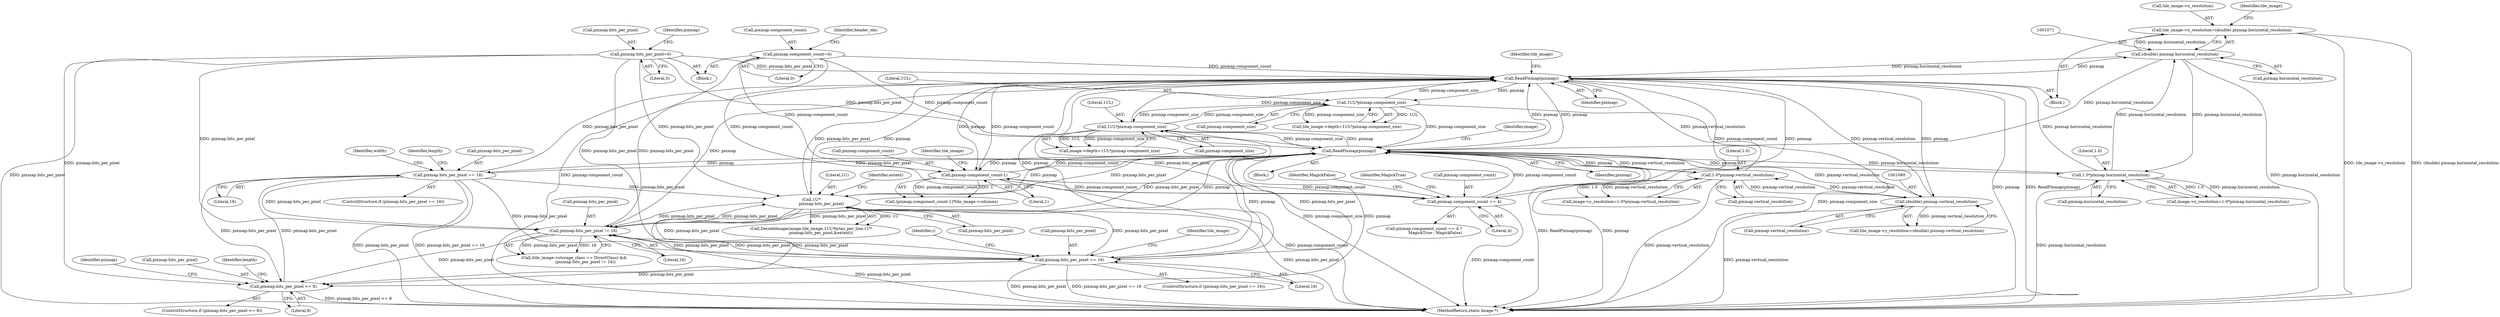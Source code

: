digraph "0_ImageMagick_f6e9d0d9955e85bdd7540b251cd50d598dacc5e6_46@pointer" {
"1001066" [label="(Call,tile_image->x_resolution=(double) pixmap.horizontal_resolution)"];
"1001070" [label="(Call,(double) pixmap.horizontal_resolution)"];
"1001043" [label="(Call,ReadPixmap(pixmap))"];
"1001049" [label="(Call,1UL*pixmap.component_size)"];
"1000728" [label="(Call,1UL*pixmap.component_size)"];
"1000722" [label="(Call,ReadPixmap(pixmap))"];
"1000746" [label="(Call,1.0*pixmap.vertical_resolution)"];
"1001079" [label="(Call,(double) pixmap.vertical_resolution)"];
"1000215" [label="(Call,pixmap.component_count=0)"];
"1000817" [label="(Call,pixmap.bits_per_pixel == 16)"];
"1000808" [label="(Call,pixmap.bits_per_pixel <= 8)"];
"1001406" [label="(Call,1U*\n                pixmap.bits_per_pixel)"];
"1001717" [label="(Call,pixmap.bits_per_pixel != 16)"];
"1000210" [label="(Call,pixmap.bits_per_pixel=0)"];
"1001547" [label="(Call,pixmap.bits_per_pixel == 16)"];
"1000737" [label="(Call,1.0*pixmap.horizontal_resolution)"];
"1001726" [label="(Call,pixmap.component_count-1)"];
"1001059" [label="(Call,pixmap.component_count == 4)"];
"1000746" [label="(Call,1.0*pixmap.vertical_resolution)"];
"1000729" [label="(Literal,1UL)"];
"1001063" [label="(Literal,4)"];
"1001070" [label="(Call,(double) pixmap.horizontal_resolution)"];
"1001045" [label="(Call,tile_image->depth=1UL*pixmap.component_size)"];
"1000819" [label="(Identifier,pixmap)"];
"1000219" [label="(Literal,0)"];
"1001049" [label="(Call,1UL*pixmap.component_size)"];
"1001406" [label="(Call,1U*\n                pixmap.bits_per_pixel)"];
"1000823" [label="(Identifier,width)"];
"1001412" [label="(Identifier,extent)"];
"1000808" [label="(Call,pixmap.bits_per_pixel <= 8)"];
"1000726" [label="(Identifier,image)"];
"1000747" [label="(Literal,1.0)"];
"1001059" [label="(Call,pixmap.component_count == 4)"];
"1000809" [label="(Call,pixmap.bits_per_pixel)"];
"1000739" [label="(Call,pixmap.horizontal_resolution)"];
"1001717" [label="(Call,pixmap.bits_per_pixel != 16)"];
"1000222" [label="(Identifier,header_ole)"];
"1001730" [label="(Literal,1)"];
"1000214" [label="(Literal,0)"];
"1001725" [label="(Call,(pixmap.component_count-1)*tile_image->columns)"];
"1000728" [label="(Call,1UL*pixmap.component_size)"];
"1000659" [label="(Block,)"];
"1000723" [label="(Identifier,pixmap)"];
"1000722" [label="(Call,ReadPixmap(pixmap))"];
"1001732" [label="(Identifier,tile_image)"];
"1001067" [label="(Call,tile_image->x_resolution)"];
"1001079" [label="(Call,(double) pixmap.vertical_resolution)"];
"1001051" [label="(Call,pixmap.component_size)"];
"1001081" [label="(Call,pixmap.vertical_resolution)"];
"1001407" [label="(Literal,1U)"];
"1001718" [label="(Call,pixmap.bits_per_pixel)"];
"1001072" [label="(Call,pixmap.horizontal_resolution)"];
"1001058" [label="(Call,pixmap.component_count == 4 ?\n                  MagickTrue : MagickFalse)"];
"1001075" [label="(Call,tile_image->y_resolution=(double) pixmap.vertical_resolution)"];
"1001064" [label="(Identifier,MagickTrue)"];
"1001547" [label="(Call,pixmap.bits_per_pixel == 16)"];
"1000210" [label="(Call,pixmap.bits_per_pixel=0)"];
"1001043" [label="(Call,ReadPixmap(pixmap))"];
"1000816" [label="(ControlStructure,if (pixmap.bits_per_pixel == 16))"];
"1001077" [label="(Identifier,tile_image)"];
"1000827" [label="(Identifier,length)"];
"1001408" [label="(Call,pixmap.bits_per_pixel)"];
"1000215" [label="(Call,pixmap.component_count=0)"];
"1001551" [label="(Literal,16)"];
"1000738" [label="(Literal,1.0)"];
"1000748" [label="(Call,pixmap.vertical_resolution)"];
"1001044" [label="(Identifier,pixmap)"];
"1000814" [label="(Identifier,length)"];
"1000742" [label="(Call,image->y_resolution=1.0*pixmap.vertical_resolution)"];
"1000737" [label="(Call,1.0*pixmap.horizontal_resolution)"];
"1001060" [label="(Call,pixmap.component_count)"];
"1000817" [label="(Call,pixmap.bits_per_pixel == 16)"];
"1001602" [label="(Identifier,tile_image)"];
"1002366" [label="(MethodReturn,static Image *)"];
"1000818" [label="(Call,pixmap.bits_per_pixel)"];
"1001711" [label="(Call,(tile_image->storage_class == DirectClass) &&\n                  (pixmap.bits_per_pixel != 16))"];
"1000217" [label="(Identifier,pixmap)"];
"1001726" [label="(Call,pixmap.component_count-1)"];
"1001050" [label="(Literal,1UL)"];
"1001546" [label="(ControlStructure,if (pixmap.bits_per_pixel == 16))"];
"1000216" [label="(Call,pixmap.component_count)"];
"1001065" [label="(Identifier,MagickFalse)"];
"1001727" [label="(Call,pixmap.component_count)"];
"1000821" [label="(Literal,16)"];
"1000733" [label="(Call,image->x_resolution=1.0*pixmap.horizontal_resolution)"];
"1001066" [label="(Call,tile_image->x_resolution=(double) pixmap.horizontal_resolution)"];
"1000807" [label="(ControlStructure,if (pixmap.bits_per_pixel <= 8))"];
"1000724" [label="(Call,image->depth=1UL*pixmap.component_size)"];
"1001042" [label="(Block,)"];
"1000812" [label="(Literal,8)"];
"1000730" [label="(Call,pixmap.component_size)"];
"1001047" [label="(Identifier,tile_image)"];
"1001400" [label="(Call,DecodeImage(image,tile_image,1UL*bytes_per_line,1U*\n                pixmap.bits_per_pixel,&extent))"];
"1001721" [label="(Literal,16)"];
"1000124" [label="(Block,)"];
"1001554" [label="(Identifier,i)"];
"1000211" [label="(Call,pixmap.bits_per_pixel)"];
"1001548" [label="(Call,pixmap.bits_per_pixel)"];
"1001066" -> "1001042"  [label="AST: "];
"1001066" -> "1001070"  [label="CFG: "];
"1001067" -> "1001066"  [label="AST: "];
"1001070" -> "1001066"  [label="AST: "];
"1001077" -> "1001066"  [label="CFG: "];
"1001066" -> "1002366"  [label="DDG: tile_image->x_resolution"];
"1001066" -> "1002366"  [label="DDG: (double) pixmap.horizontal_resolution"];
"1001070" -> "1001066"  [label="DDG: pixmap.horizontal_resolution"];
"1001070" -> "1001072"  [label="CFG: "];
"1001071" -> "1001070"  [label="AST: "];
"1001072" -> "1001070"  [label="AST: "];
"1001070" -> "1002366"  [label="DDG: pixmap.horizontal_resolution"];
"1001070" -> "1000722"  [label="DDG: pixmap.horizontal_resolution"];
"1001070" -> "1000737"  [label="DDG: pixmap.horizontal_resolution"];
"1001070" -> "1001043"  [label="DDG: pixmap.horizontal_resolution"];
"1001043" -> "1001070"  [label="DDG: pixmap"];
"1000737" -> "1001070"  [label="DDG: pixmap.horizontal_resolution"];
"1001043" -> "1001042"  [label="AST: "];
"1001043" -> "1001044"  [label="CFG: "];
"1001044" -> "1001043"  [label="AST: "];
"1001047" -> "1001043"  [label="CFG: "];
"1001043" -> "1002366"  [label="DDG: pixmap"];
"1001043" -> "1002366"  [label="DDG: ReadPixmap(pixmap)"];
"1001043" -> "1000722"  [label="DDG: pixmap"];
"1001049" -> "1001043"  [label="DDG: pixmap.component_size"];
"1000728" -> "1001043"  [label="DDG: pixmap.component_size"];
"1000746" -> "1001043"  [label="DDG: pixmap.vertical_resolution"];
"1000215" -> "1001043"  [label="DDG: pixmap.component_count"];
"1000817" -> "1001043"  [label="DDG: pixmap.bits_per_pixel"];
"1000737" -> "1001043"  [label="DDG: pixmap.horizontal_resolution"];
"1001406" -> "1001043"  [label="DDG: pixmap.bits_per_pixel"];
"1001717" -> "1001043"  [label="DDG: pixmap.bits_per_pixel"];
"1001726" -> "1001043"  [label="DDG: pixmap.component_count"];
"1001059" -> "1001043"  [label="DDG: pixmap.component_count"];
"1000210" -> "1001043"  [label="DDG: pixmap.bits_per_pixel"];
"1001079" -> "1001043"  [label="DDG: pixmap.vertical_resolution"];
"1000722" -> "1001043"  [label="DDG: pixmap"];
"1001547" -> "1001043"  [label="DDG: pixmap.bits_per_pixel"];
"1001043" -> "1001049"  [label="DDG: pixmap"];
"1001043" -> "1001059"  [label="DDG: pixmap"];
"1001043" -> "1001079"  [label="DDG: pixmap"];
"1001043" -> "1001406"  [label="DDG: pixmap"];
"1001043" -> "1001547"  [label="DDG: pixmap"];
"1001043" -> "1001717"  [label="DDG: pixmap"];
"1001043" -> "1001726"  [label="DDG: pixmap"];
"1001049" -> "1001045"  [label="AST: "];
"1001049" -> "1001051"  [label="CFG: "];
"1001050" -> "1001049"  [label="AST: "];
"1001051" -> "1001049"  [label="AST: "];
"1001045" -> "1001049"  [label="CFG: "];
"1001049" -> "1002366"  [label="DDG: pixmap.component_size"];
"1001049" -> "1000722"  [label="DDG: pixmap.component_size"];
"1001049" -> "1000728"  [label="DDG: pixmap.component_size"];
"1001049" -> "1001045"  [label="DDG: 1UL"];
"1001049" -> "1001045"  [label="DDG: pixmap.component_size"];
"1000728" -> "1001049"  [label="DDG: pixmap.component_size"];
"1000728" -> "1000724"  [label="AST: "];
"1000728" -> "1000730"  [label="CFG: "];
"1000729" -> "1000728"  [label="AST: "];
"1000730" -> "1000728"  [label="AST: "];
"1000724" -> "1000728"  [label="CFG: "];
"1000728" -> "1002366"  [label="DDG: pixmap.component_size"];
"1000728" -> "1000722"  [label="DDG: pixmap.component_size"];
"1000728" -> "1000724"  [label="DDG: 1UL"];
"1000728" -> "1000724"  [label="DDG: pixmap.component_size"];
"1000722" -> "1000728"  [label="DDG: pixmap"];
"1000722" -> "1000659"  [label="AST: "];
"1000722" -> "1000723"  [label="CFG: "];
"1000723" -> "1000722"  [label="AST: "];
"1000726" -> "1000722"  [label="CFG: "];
"1000722" -> "1002366"  [label="DDG: ReadPixmap(pixmap)"];
"1000722" -> "1002366"  [label="DDG: pixmap"];
"1000746" -> "1000722"  [label="DDG: pixmap.vertical_resolution"];
"1000215" -> "1000722"  [label="DDG: pixmap.component_count"];
"1000817" -> "1000722"  [label="DDG: pixmap.bits_per_pixel"];
"1000737" -> "1000722"  [label="DDG: pixmap.horizontal_resolution"];
"1001406" -> "1000722"  [label="DDG: pixmap.bits_per_pixel"];
"1001717" -> "1000722"  [label="DDG: pixmap.bits_per_pixel"];
"1001726" -> "1000722"  [label="DDG: pixmap.component_count"];
"1001059" -> "1000722"  [label="DDG: pixmap.component_count"];
"1000210" -> "1000722"  [label="DDG: pixmap.bits_per_pixel"];
"1001079" -> "1000722"  [label="DDG: pixmap.vertical_resolution"];
"1001547" -> "1000722"  [label="DDG: pixmap.bits_per_pixel"];
"1000722" -> "1000737"  [label="DDG: pixmap"];
"1000722" -> "1000746"  [label="DDG: pixmap"];
"1000722" -> "1000808"  [label="DDG: pixmap"];
"1000722" -> "1000817"  [label="DDG: pixmap"];
"1000722" -> "1001406"  [label="DDG: pixmap"];
"1000722" -> "1001547"  [label="DDG: pixmap"];
"1000722" -> "1001717"  [label="DDG: pixmap"];
"1000722" -> "1001726"  [label="DDG: pixmap"];
"1000746" -> "1000742"  [label="AST: "];
"1000746" -> "1000748"  [label="CFG: "];
"1000747" -> "1000746"  [label="AST: "];
"1000748" -> "1000746"  [label="AST: "];
"1000742" -> "1000746"  [label="CFG: "];
"1000746" -> "1002366"  [label="DDG: pixmap.vertical_resolution"];
"1000746" -> "1000742"  [label="DDG: 1.0"];
"1000746" -> "1000742"  [label="DDG: pixmap.vertical_resolution"];
"1001079" -> "1000746"  [label="DDG: pixmap.vertical_resolution"];
"1000746" -> "1001079"  [label="DDG: pixmap.vertical_resolution"];
"1001079" -> "1001075"  [label="AST: "];
"1001079" -> "1001081"  [label="CFG: "];
"1001080" -> "1001079"  [label="AST: "];
"1001081" -> "1001079"  [label="AST: "];
"1001075" -> "1001079"  [label="CFG: "];
"1001079" -> "1002366"  [label="DDG: pixmap.vertical_resolution"];
"1001079" -> "1001075"  [label="DDG: pixmap.vertical_resolution"];
"1000215" -> "1000124"  [label="AST: "];
"1000215" -> "1000219"  [label="CFG: "];
"1000216" -> "1000215"  [label="AST: "];
"1000219" -> "1000215"  [label="AST: "];
"1000222" -> "1000215"  [label="CFG: "];
"1000215" -> "1002366"  [label="DDG: pixmap.component_count"];
"1000215" -> "1001059"  [label="DDG: pixmap.component_count"];
"1000215" -> "1001726"  [label="DDG: pixmap.component_count"];
"1000817" -> "1000816"  [label="AST: "];
"1000817" -> "1000821"  [label="CFG: "];
"1000818" -> "1000817"  [label="AST: "];
"1000821" -> "1000817"  [label="AST: "];
"1000823" -> "1000817"  [label="CFG: "];
"1000827" -> "1000817"  [label="CFG: "];
"1000817" -> "1002366"  [label="DDG: pixmap.bits_per_pixel"];
"1000817" -> "1002366"  [label="DDG: pixmap.bits_per_pixel == 16"];
"1000817" -> "1000808"  [label="DDG: pixmap.bits_per_pixel"];
"1000808" -> "1000817"  [label="DDG: pixmap.bits_per_pixel"];
"1000817" -> "1001406"  [label="DDG: pixmap.bits_per_pixel"];
"1000817" -> "1001547"  [label="DDG: pixmap.bits_per_pixel"];
"1000817" -> "1001717"  [label="DDG: pixmap.bits_per_pixel"];
"1000808" -> "1000807"  [label="AST: "];
"1000808" -> "1000812"  [label="CFG: "];
"1000809" -> "1000808"  [label="AST: "];
"1000812" -> "1000808"  [label="AST: "];
"1000814" -> "1000808"  [label="CFG: "];
"1000819" -> "1000808"  [label="CFG: "];
"1000808" -> "1002366"  [label="DDG: pixmap.bits_per_pixel <= 8"];
"1001406" -> "1000808"  [label="DDG: pixmap.bits_per_pixel"];
"1001717" -> "1000808"  [label="DDG: pixmap.bits_per_pixel"];
"1000210" -> "1000808"  [label="DDG: pixmap.bits_per_pixel"];
"1001547" -> "1000808"  [label="DDG: pixmap.bits_per_pixel"];
"1001406" -> "1001400"  [label="AST: "];
"1001406" -> "1001408"  [label="CFG: "];
"1001407" -> "1001406"  [label="AST: "];
"1001408" -> "1001406"  [label="AST: "];
"1001412" -> "1001406"  [label="CFG: "];
"1001406" -> "1002366"  [label="DDG: pixmap.bits_per_pixel"];
"1001406" -> "1001400"  [label="DDG: 1U"];
"1001406" -> "1001400"  [label="DDG: pixmap.bits_per_pixel"];
"1001717" -> "1001406"  [label="DDG: pixmap.bits_per_pixel"];
"1000210" -> "1001406"  [label="DDG: pixmap.bits_per_pixel"];
"1001547" -> "1001406"  [label="DDG: pixmap.bits_per_pixel"];
"1001406" -> "1001547"  [label="DDG: pixmap.bits_per_pixel"];
"1001406" -> "1001717"  [label="DDG: pixmap.bits_per_pixel"];
"1001717" -> "1001711"  [label="AST: "];
"1001717" -> "1001721"  [label="CFG: "];
"1001718" -> "1001717"  [label="AST: "];
"1001721" -> "1001717"  [label="AST: "];
"1001711" -> "1001717"  [label="CFG: "];
"1001717" -> "1002366"  [label="DDG: pixmap.bits_per_pixel"];
"1001717" -> "1001547"  [label="DDG: pixmap.bits_per_pixel"];
"1001717" -> "1001711"  [label="DDG: pixmap.bits_per_pixel"];
"1001717" -> "1001711"  [label="DDG: 16"];
"1000210" -> "1001717"  [label="DDG: pixmap.bits_per_pixel"];
"1001547" -> "1001717"  [label="DDG: pixmap.bits_per_pixel"];
"1000210" -> "1000124"  [label="AST: "];
"1000210" -> "1000214"  [label="CFG: "];
"1000211" -> "1000210"  [label="AST: "];
"1000214" -> "1000210"  [label="AST: "];
"1000217" -> "1000210"  [label="CFG: "];
"1000210" -> "1002366"  [label="DDG: pixmap.bits_per_pixel"];
"1000210" -> "1001547"  [label="DDG: pixmap.bits_per_pixel"];
"1001547" -> "1001546"  [label="AST: "];
"1001547" -> "1001551"  [label="CFG: "];
"1001548" -> "1001547"  [label="AST: "];
"1001551" -> "1001547"  [label="AST: "];
"1001554" -> "1001547"  [label="CFG: "];
"1001602" -> "1001547"  [label="CFG: "];
"1001547" -> "1002366"  [label="DDG: pixmap.bits_per_pixel == 16"];
"1001547" -> "1002366"  [label="DDG: pixmap.bits_per_pixel"];
"1000737" -> "1000733"  [label="AST: "];
"1000737" -> "1000739"  [label="CFG: "];
"1000738" -> "1000737"  [label="AST: "];
"1000739" -> "1000737"  [label="AST: "];
"1000733" -> "1000737"  [label="CFG: "];
"1000737" -> "1002366"  [label="DDG: pixmap.horizontal_resolution"];
"1000737" -> "1000733"  [label="DDG: 1.0"];
"1000737" -> "1000733"  [label="DDG: pixmap.horizontal_resolution"];
"1001726" -> "1001725"  [label="AST: "];
"1001726" -> "1001730"  [label="CFG: "];
"1001727" -> "1001726"  [label="AST: "];
"1001730" -> "1001726"  [label="AST: "];
"1001732" -> "1001726"  [label="CFG: "];
"1001726" -> "1002366"  [label="DDG: pixmap.component_count"];
"1001726" -> "1001059"  [label="DDG: pixmap.component_count"];
"1001726" -> "1001725"  [label="DDG: pixmap.component_count"];
"1001726" -> "1001725"  [label="DDG: 1"];
"1001059" -> "1001726"  [label="DDG: pixmap.component_count"];
"1001059" -> "1001058"  [label="AST: "];
"1001059" -> "1001063"  [label="CFG: "];
"1001060" -> "1001059"  [label="AST: "];
"1001063" -> "1001059"  [label="AST: "];
"1001064" -> "1001059"  [label="CFG: "];
"1001065" -> "1001059"  [label="CFG: "];
"1001059" -> "1002366"  [label="DDG: pixmap.component_count"];
}
